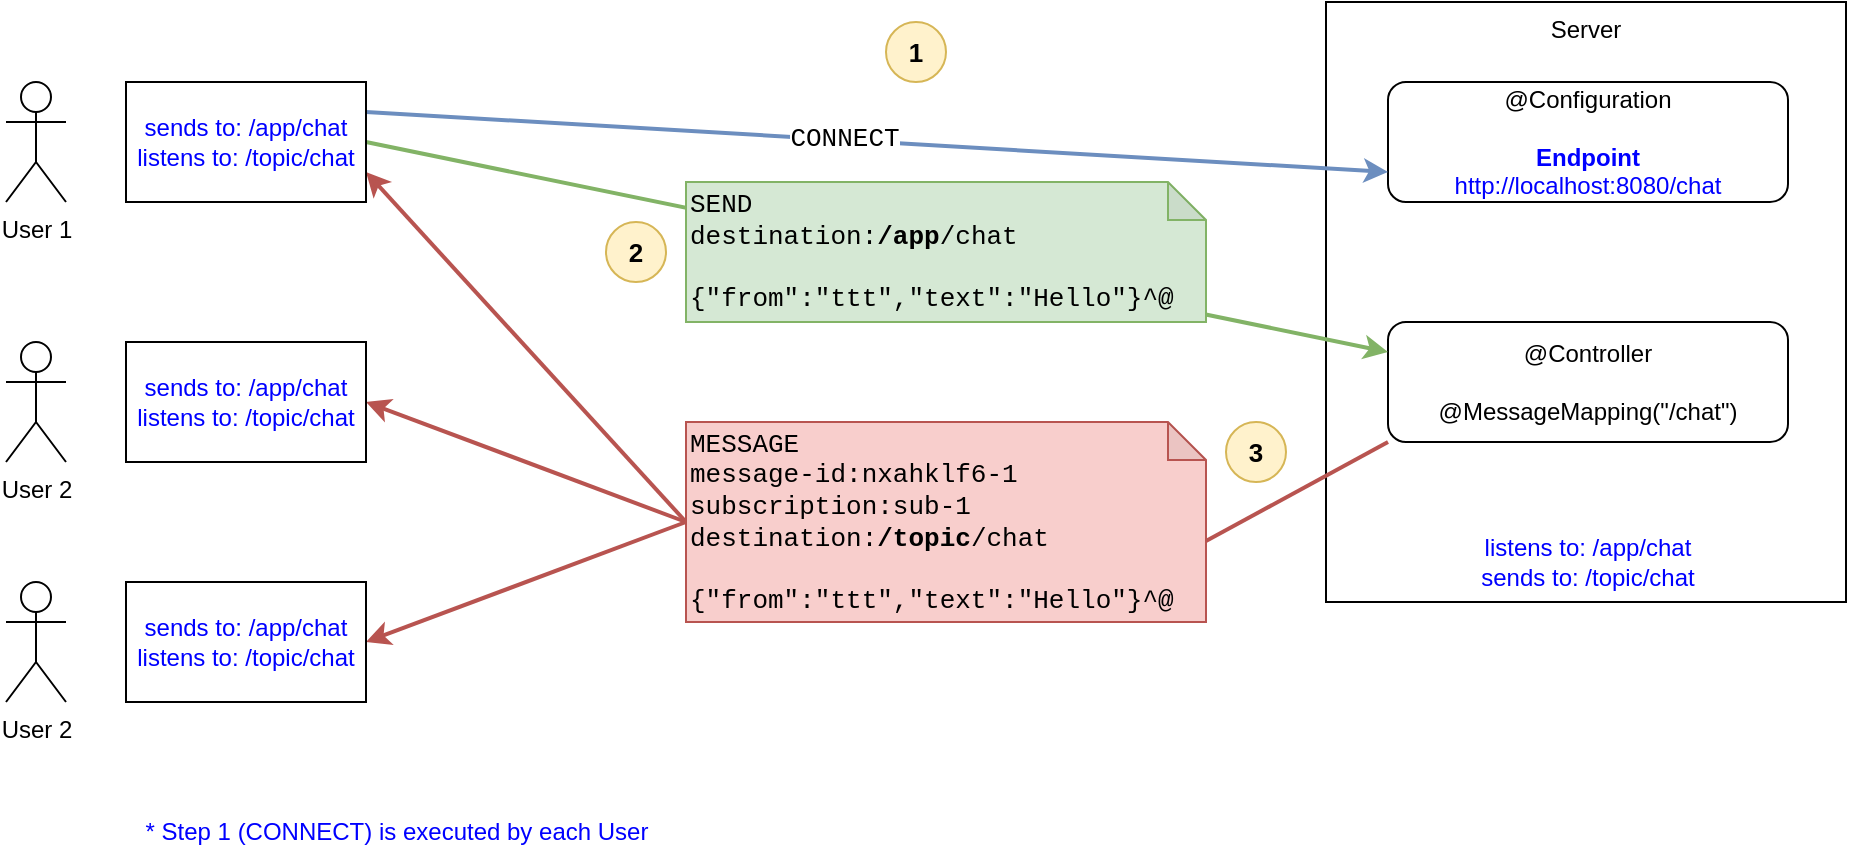 <mxfile version="12.9.10"><diagram id="0JB15aGrsULhe8PKe5aE" name="Page-1"><mxGraphModel dx="1773" dy="528" grid="1" gridSize="10" guides="1" tooltips="1" connect="1" arrows="1" fold="1" page="1" pageScale="1" pageWidth="827" pageHeight="1169" math="0" shadow="0"><root><mxCell id="0"/><mxCell id="1" parent="0"/><mxCell id="IiymRVyGP5YmKeHohL9Z-3" value="Server" style="rounded=0;whiteSpace=wrap;html=1;verticalAlign=top;fillColor=none;" vertex="1" parent="1"><mxGeometry x="460" y="160" width="260" height="300" as="geometry"/></mxCell><mxCell id="IiymRVyGP5YmKeHohL9Z-27" style="edgeStyle=none;rounded=0;orthogonalLoop=1;jettySize=auto;html=1;exitX=0;exitY=1;exitDx=0;exitDy=0;entryX=0;entryY=0;entryDx=260;entryDy=59.5;entryPerimeter=0;strokeWidth=2;fontColor=#0000FF;fillColor=#f8cecc;strokeColor=#b85450;endArrow=none;endFill=0;" edge="1" parent="1" source="IiymRVyGP5YmKeHohL9Z-5" target="IiymRVyGP5YmKeHohL9Z-13"><mxGeometry relative="1" as="geometry"/></mxCell><mxCell id="IiymRVyGP5YmKeHohL9Z-5" value="@Controller&lt;br&gt;&lt;br&gt;@MessageMapping(&quot;/chat&quot;)" style="rounded=1;whiteSpace=wrap;html=1;strokeWidth=1;fillColor=none;fontFamily=Helvetica;fontSize=12;align=center;" vertex="1" parent="1"><mxGeometry x="491" y="320" width="200" height="60" as="geometry"/></mxCell><mxCell id="IiymRVyGP5YmKeHohL9Z-8" value="@Configuration&lt;br&gt;&lt;br&gt;&lt;b style=&quot;color: rgb(0 , 0 , 255)&quot;&gt;Endpoint&lt;/b&gt;&lt;br style=&quot;color: rgb(0 , 0 , 255)&quot;&gt;&lt;span style=&quot;color: rgb(0 , 0 , 255)&quot;&gt;http://localhost:8080/chat&lt;/span&gt;" style="rounded=1;whiteSpace=wrap;html=1;strokeWidth=1;fillColor=none;fontFamily=Helvetica;fontSize=12;align=center;" vertex="1" parent="1"><mxGeometry x="491" y="200" width="200" height="60" as="geometry"/></mxCell><mxCell id="IiymRVyGP5YmKeHohL9Z-28" style="edgeStyle=none;rounded=0;orthogonalLoop=1;jettySize=auto;html=1;exitX=0;exitY=0.5;exitDx=0;exitDy=0;exitPerimeter=0;entryX=1;entryY=0.5;entryDx=0;entryDy=0;strokeWidth=2;fontColor=#0000FF;fillColor=#f8cecc;strokeColor=#b85450;" edge="1" parent="1" source="IiymRVyGP5YmKeHohL9Z-13" target="IiymRVyGP5YmKeHohL9Z-30"><mxGeometry relative="1" as="geometry"/></mxCell><mxCell id="IiymRVyGP5YmKeHohL9Z-31" style="edgeStyle=none;rounded=0;orthogonalLoop=1;jettySize=auto;html=1;exitX=0;exitY=0.5;exitDx=0;exitDy=0;exitPerimeter=0;entryX=1;entryY=0.75;entryDx=0;entryDy=0;endArrow=classic;endFill=1;strokeWidth=2;fontColor=#0000FF;fillColor=#f8cecc;strokeColor=#b85450;" edge="1" parent="1" source="IiymRVyGP5YmKeHohL9Z-13" target="IiymRVyGP5YmKeHohL9Z-22"><mxGeometry relative="1" as="geometry"/></mxCell><mxCell id="IiymRVyGP5YmKeHohL9Z-36" style="edgeStyle=none;rounded=0;orthogonalLoop=1;jettySize=auto;html=1;exitX=0;exitY=0.5;exitDx=0;exitDy=0;exitPerimeter=0;entryX=1;entryY=0.5;entryDx=0;entryDy=0;endArrow=classic;endFill=1;strokeWidth=2;fontColor=#0000FF;fillColor=#f8cecc;strokeColor=#b85450;" edge="1" parent="1" source="IiymRVyGP5YmKeHohL9Z-13" target="IiymRVyGP5YmKeHohL9Z-35"><mxGeometry relative="1" as="geometry"/></mxCell><mxCell id="IiymRVyGP5YmKeHohL9Z-13" value="&lt;div style=&quot;font-size: 13px&quot;&gt;&lt;span style=&quot;font-size: 13px&quot;&gt;MESSAGE&lt;/span&gt;&lt;/div&gt;&lt;div&gt;message-id:nxahklf6-1&lt;/div&gt;&lt;div&gt;&lt;span&gt;subscription:sub-1&lt;/span&gt;&lt;br&gt;&lt;/div&gt;&lt;div style=&quot;font-size: 13px&quot;&gt;&lt;span&gt;destination:&lt;/span&gt;&lt;b&gt;/topic&lt;/b&gt;&lt;span&gt;/chat&lt;/span&gt;&lt;br&gt;&lt;/div&gt;&lt;div style=&quot;font-size: 13px&quot;&gt;&lt;br style=&quot;font-size: 13px&quot;&gt;&lt;/div&gt;&lt;div style=&quot;font-size: 13px&quot;&gt;{&quot;from&quot;:&quot;ttt&quot;,&quot;text&quot;:&quot;Hello&quot;}^@&lt;br style=&quot;font-size: 13px&quot;&gt;&lt;/div&gt;" style="shape=note;whiteSpace=wrap;html=1;backgroundOutline=1;darkOpacity=0.05;strokeWidth=1;align=left;fontFamily=Courier New;fontSize=13;size=19;fillColor=#f8cecc;strokeColor=#b85450;" vertex="1" parent="1"><mxGeometry x="140" y="370.0" width="260" height="100" as="geometry"/></mxCell><mxCell id="IiymRVyGP5YmKeHohL9Z-15" value="1" style="ellipse;whiteSpace=wrap;html=1;aspect=fixed;fontSize=13;fontStyle=1;fillColor=#fff2cc;strokeColor=#d6b656;" vertex="1" parent="1"><mxGeometry x="240" y="170" width="30" height="30" as="geometry"/></mxCell><mxCell id="IiymRVyGP5YmKeHohL9Z-16" value="2" style="ellipse;whiteSpace=wrap;html=1;aspect=fixed;fontSize=13;fontStyle=1;fillColor=#fff2cc;strokeColor=#d6b656;" vertex="1" parent="1"><mxGeometry x="100" y="270.0" width="30" height="30" as="geometry"/></mxCell><mxCell id="IiymRVyGP5YmKeHohL9Z-17" value="3" style="ellipse;whiteSpace=wrap;html=1;aspect=fixed;fontSize=13;fontStyle=1;fillColor=#fff2cc;strokeColor=#d6b656;" vertex="1" parent="1"><mxGeometry x="410" y="370.0" width="30" height="30" as="geometry"/></mxCell><mxCell id="IiymRVyGP5YmKeHohL9Z-19" value="listens to: /app/chat&lt;br&gt;sends to: /topic/chat" style="text;html=1;strokeColor=none;fillColor=none;align=center;verticalAlign=middle;whiteSpace=wrap;rounded=0;fontSize=12;fontColor=#0000FF;" vertex="1" parent="1"><mxGeometry x="476" y="430" width="230" height="20" as="geometry"/></mxCell><mxCell id="IiymRVyGP5YmKeHohL9Z-21" value="User 1" style="shape=umlActor;verticalLabelPosition=bottom;labelBackgroundColor=#ffffff;verticalAlign=top;html=1;outlineConnect=0;" vertex="1" parent="1"><mxGeometry x="-200" y="200" width="30" height="60" as="geometry"/></mxCell><mxCell id="IiymRVyGP5YmKeHohL9Z-23" style="rounded=0;orthogonalLoop=1;jettySize=auto;html=1;exitX=1;exitY=0.25;exitDx=0;exitDy=0;entryX=0;entryY=0.75;entryDx=0;entryDy=0;fillColor=#dae8fc;strokeColor=#6c8ebf;strokeWidth=2;" edge="1" parent="1" source="IiymRVyGP5YmKeHohL9Z-22" target="IiymRVyGP5YmKeHohL9Z-8"><mxGeometry relative="1" as="geometry"/></mxCell><mxCell id="IiymRVyGP5YmKeHohL9Z-24" value="&lt;font face=&quot;Courier New&quot; style=&quot;font-size: 13px&quot;&gt;CONNECT&lt;/font&gt;" style="text;html=1;align=center;verticalAlign=middle;resizable=0;points=[];labelBackgroundColor=#ffffff;" vertex="1" connectable="0" parent="IiymRVyGP5YmKeHohL9Z-23"><mxGeometry x="-0.06" y="1" relative="1" as="geometry"><mxPoint x="-1" as="offset"/></mxGeometry></mxCell><mxCell id="IiymRVyGP5YmKeHohL9Z-25" style="edgeStyle=none;rounded=0;orthogonalLoop=1;jettySize=auto;html=1;exitX=1;exitY=0.5;exitDx=0;exitDy=0;entryX=0;entryY=0.25;entryDx=0;entryDy=0;strokeWidth=2;fontColor=#0000FF;fillColor=#d5e8d4;strokeColor=#82b366;" edge="1" parent="1" source="IiymRVyGP5YmKeHohL9Z-22" target="IiymRVyGP5YmKeHohL9Z-5"><mxGeometry relative="1" as="geometry"/></mxCell><mxCell id="IiymRVyGP5YmKeHohL9Z-22" value="sends to: /app/chat&lt;span&gt;&lt;br&gt;listens to: /topic/chat&lt;/span&gt;" style="rounded=0;whiteSpace=wrap;html=1;fontColor=#0000FF;" vertex="1" parent="1"><mxGeometry x="-140" y="200" width="120" height="60" as="geometry"/></mxCell><mxCell id="IiymRVyGP5YmKeHohL9Z-7" value="&lt;div style=&quot;font-size: 13px&quot;&gt;&lt;span style=&quot;font-size: 13px&quot;&gt;SEND&lt;/span&gt;&lt;/div&gt;&lt;div style=&quot;font-size: 13px&quot;&gt;destination:&lt;b&gt;/app&lt;/b&gt;/chat&lt;/div&gt;&lt;div style=&quot;font-size: 13px&quot;&gt;&lt;br style=&quot;font-size: 13px&quot;&gt;&lt;/div&gt;&lt;div style=&quot;font-size: 13px&quot;&gt;{&quot;from&quot;:&quot;ttt&quot;,&quot;text&quot;:&quot;Hello&quot;}^@&lt;br style=&quot;font-size: 13px&quot;&gt;&lt;/div&gt;" style="shape=note;whiteSpace=wrap;html=1;backgroundOutline=1;darkOpacity=0.05;strokeWidth=1;align=left;fontFamily=Courier New;fontSize=13;size=19;fillColor=#d5e8d4;strokeColor=#82b366;" vertex="1" parent="1"><mxGeometry x="140" y="250.0" width="260" height="70" as="geometry"/></mxCell><mxCell id="IiymRVyGP5YmKeHohL9Z-29" value="User 2" style="shape=umlActor;verticalLabelPosition=bottom;labelBackgroundColor=#ffffff;verticalAlign=top;html=1;outlineConnect=0;" vertex="1" parent="1"><mxGeometry x="-200" y="330" width="30" height="60" as="geometry"/></mxCell><mxCell id="IiymRVyGP5YmKeHohL9Z-30" value="sends to: /app/chat&lt;span&gt;&lt;br&gt;listens to: /topic/chat&lt;/span&gt;" style="rounded=0;whiteSpace=wrap;html=1;fontColor=#0000FF;" vertex="1" parent="1"><mxGeometry x="-140" y="330" width="120" height="60" as="geometry"/></mxCell><mxCell id="IiymRVyGP5YmKeHohL9Z-32" value="* Step 1 (CONNECT) is executed by each User" style="text;html=1;align=center;verticalAlign=middle;resizable=0;points=[];autosize=1;fontColor=#0000FF;" vertex="1" parent="1"><mxGeometry x="-140" y="565" width="270" height="20" as="geometry"/></mxCell><mxCell id="IiymRVyGP5YmKeHohL9Z-34" value="User 2" style="shape=umlActor;verticalLabelPosition=bottom;labelBackgroundColor=#ffffff;verticalAlign=top;html=1;outlineConnect=0;" vertex="1" parent="1"><mxGeometry x="-200" y="450" width="30" height="60" as="geometry"/></mxCell><mxCell id="IiymRVyGP5YmKeHohL9Z-35" value="sends to: /app/chat&lt;span&gt;&lt;br&gt;listens to: /topic/chat&lt;/span&gt;" style="rounded=0;whiteSpace=wrap;html=1;fontColor=#0000FF;" vertex="1" parent="1"><mxGeometry x="-140" y="450" width="120" height="60" as="geometry"/></mxCell></root></mxGraphModel></diagram></mxfile>